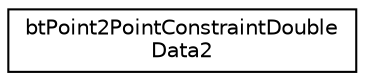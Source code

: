 digraph "Graphical Class Hierarchy"
{
  edge [fontname="Helvetica",fontsize="10",labelfontname="Helvetica",labelfontsize="10"];
  node [fontname="Helvetica",fontsize="10",shape=record];
  rankdir="LR";
  Node1 [label="btPoint2PointConstraintDouble\lData2",height=0.2,width=0.4,color="black", fillcolor="white", style="filled",URL="$structbt_point2_point_constraint_double_data2.html",tooltip="do not change those serialization structures, it requires an updated sBulletDNAstr/sBulletDNAstr64 ..."];
}
